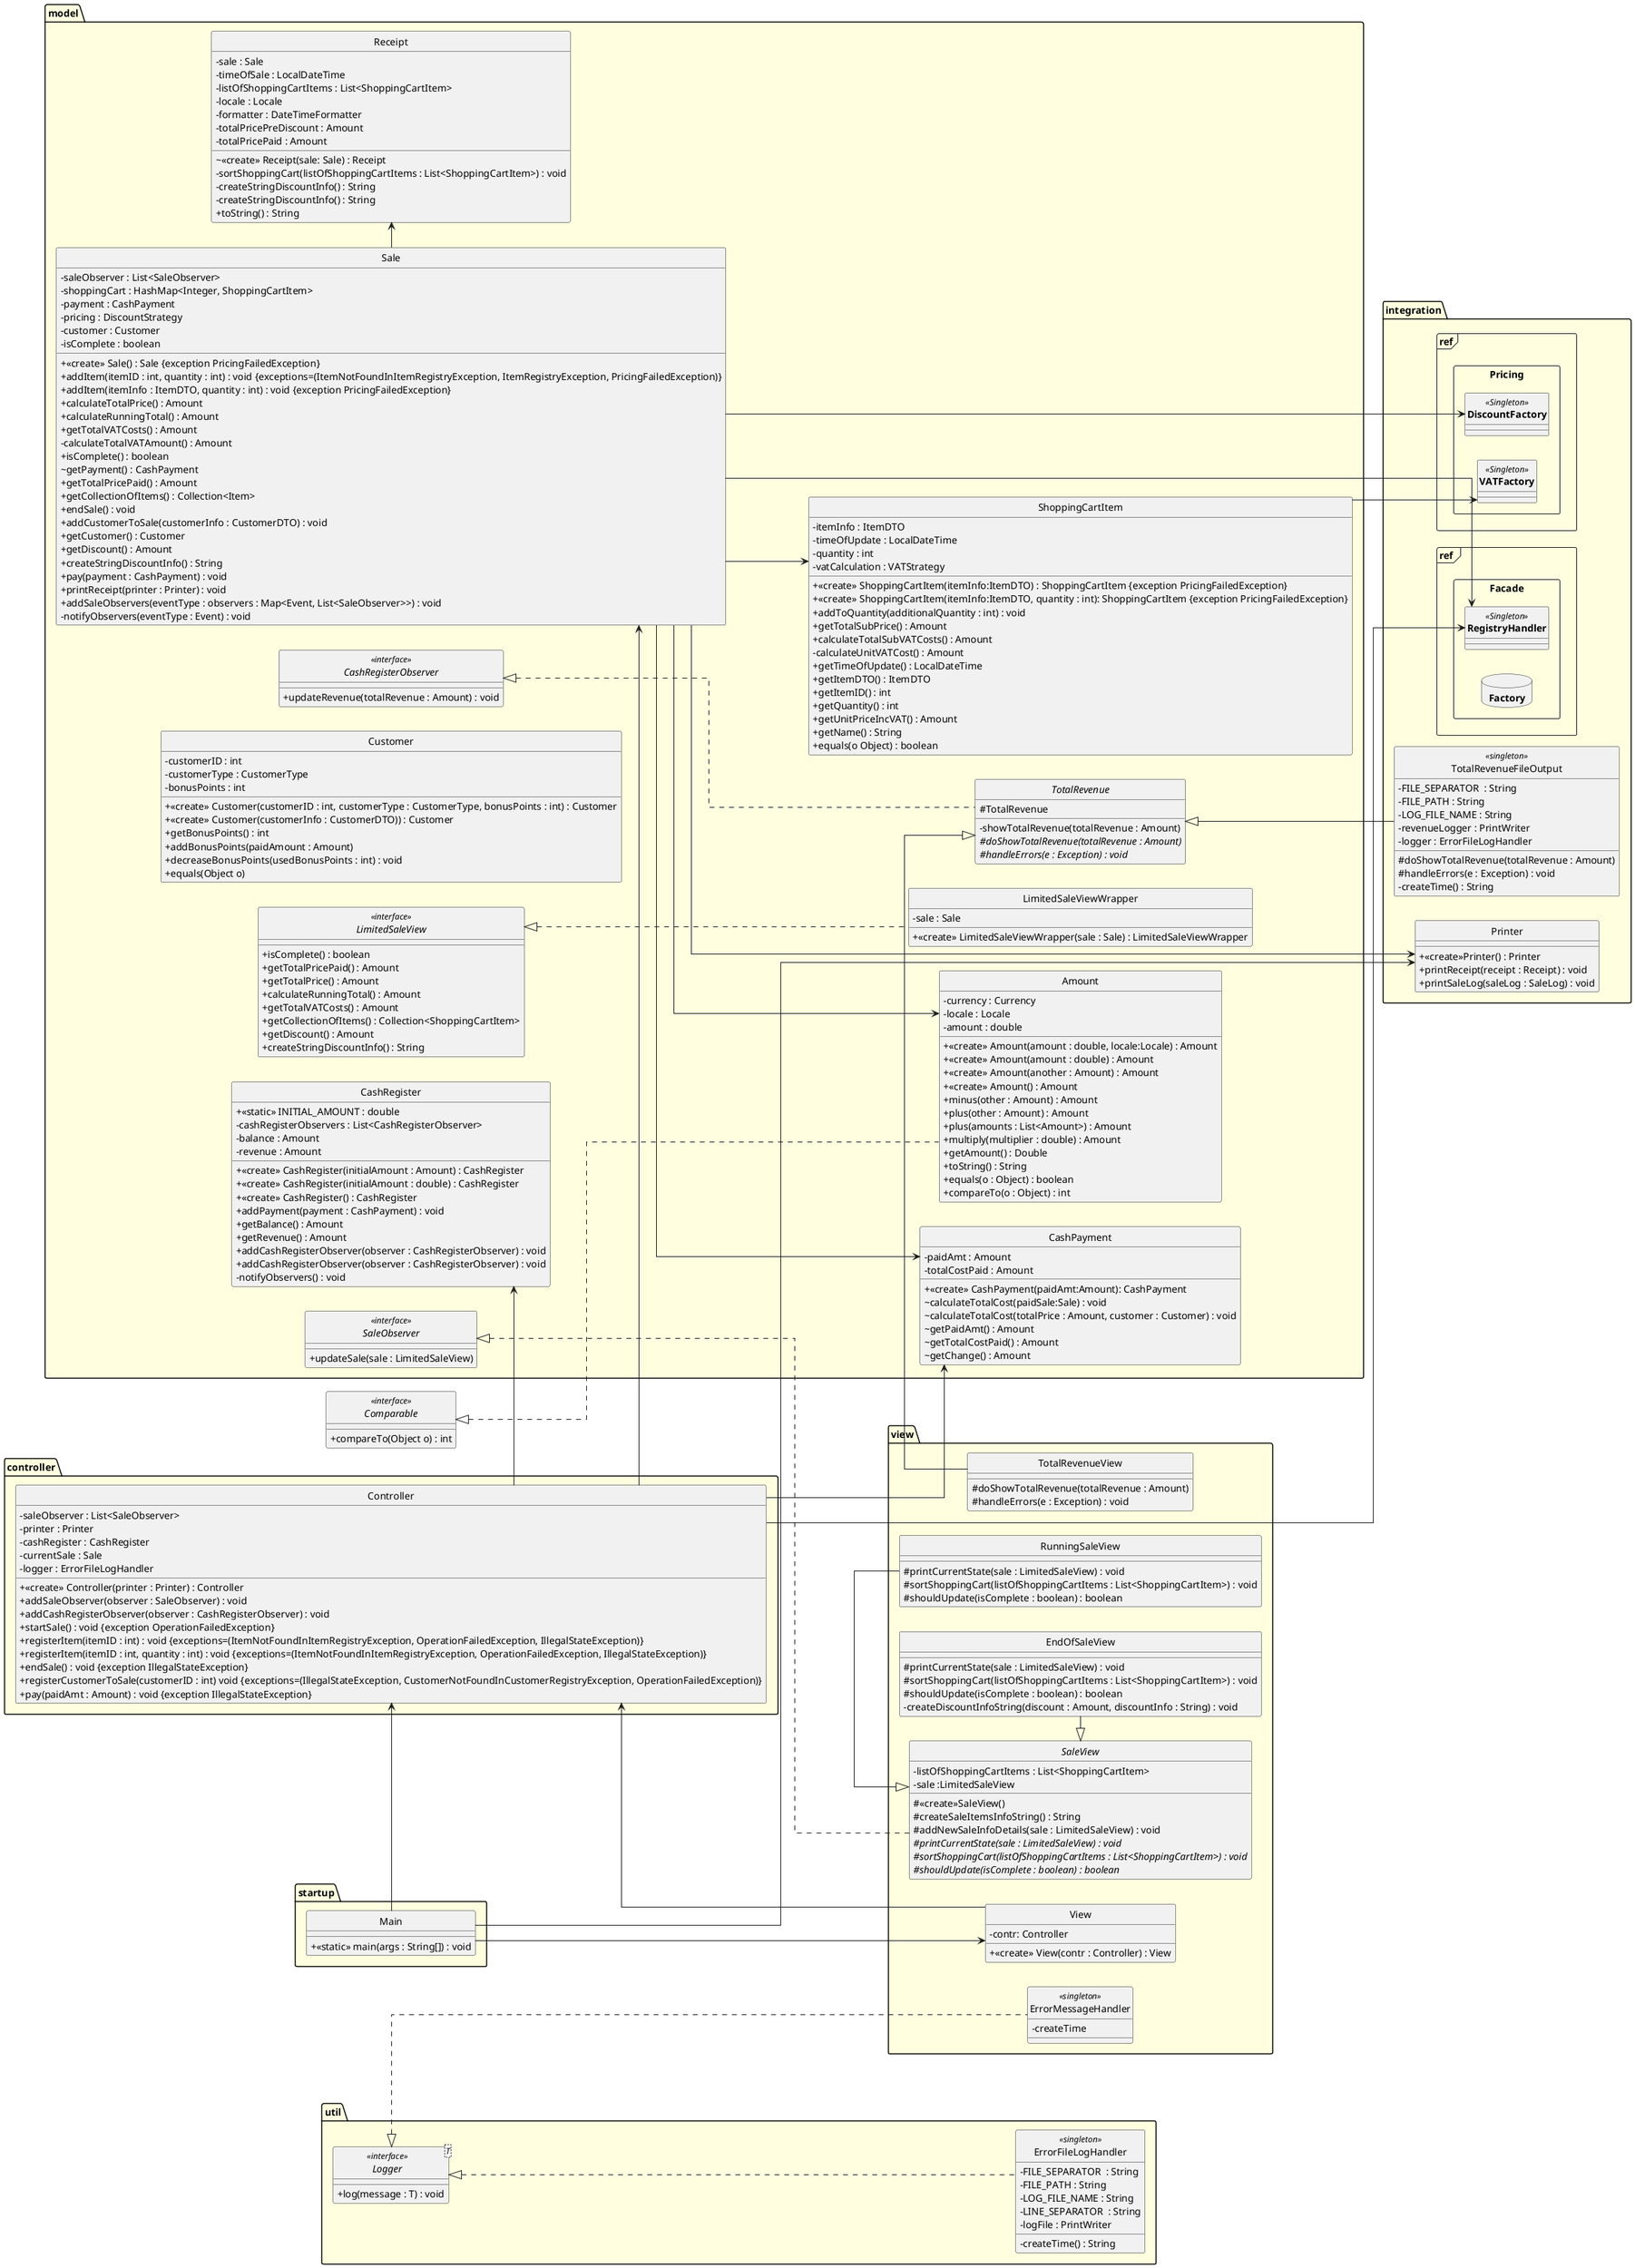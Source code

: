 @startuml
hide circle
skinparam linetype ortho
skinparam package {
    BackgroundColor LightYellow
}
'top to bottom direction
left to right direction
skinparam ClassAttributeIconSize 0
interface Comparable <<interface>> {
    + compareTo(Object o) : int
    }

package startup {
    class Main{
        + <<static>> main(args : String[]) : void
    }
}
package model {
    class Sale{
        - saleObserver : List<SaleObserver>
        - shoppingCart : HashMap<Integer, ShoppingCartItem>
'        - shoppingCart : Map<Integer, ShoppingCartItem>
        - payment : CashPayment
        - pricing : DiscountStrategy
        - customer : Customer
        - isComplete : boolean
        + <<create>> Sale() : Sale {exception PricingFailedException}
        + addItem(itemID : int, quantity : int) : void {exceptions=(ItemNotFoundInItemRegistryException, ItemRegistryException, PricingFailedException)}
        + addItem(itemInfo : ItemDTO, quantity : int) : void {exception PricingFailedException}
        + calculateTotalPrice() : Amount
        + calculateRunningTotal() : Amount
        + getTotalVATCosts() : Amount
        - calculateTotalVATAmount() : Amount
        + isComplete() : boolean
        ~ getPayment() : CashPayment
        + getTotalPricePaid() : Amount
        + getCollectionOfItems() : Collection<Item>
        + endSale() : void
        + addCustomerToSale(customerInfo : CustomerDTO) : void
        + getCustomer() : Customer
        + getDiscount() : Amount
        + createStringDiscountInfo() : String
        + pay(payment : CashPayment) : void
        + printReceipt(printer : Printer) : void
        + addSaleObservers(eventType : observers : Map<Event, List<SaleObserver>>) : void
        - notifyObservers(eventType : Event) : void
    }
    class ShoppingCartItem{
        - itemInfo : ItemDTO
        - timeOfUpdate : LocalDateTime
        - quantity : int
        - vatCalculation : VATStrategy
        + <<create>> ShoppingCartItem(itemInfo:ItemDTO) : ShoppingCartItem {exception PricingFailedException}
        + <<create>> ShoppingCartItem(itemInfo:ItemDTO, quantity : int): ShoppingCartItem {exception PricingFailedException}
        + addToQuantity(additionalQuantity : int) : void
        + getTotalSubPrice() : Amount
        + calculateTotalSubVATCosts() : Amount
        - calculateUnitVATCost() : Amount
        + getTimeOfUpdate() : LocalDateTime
        + getItemDTO() : ItemDTO
        + getItemID() : int
        + getQuantity() : int
        + getUnitPriceIncVAT() : Amount
        + getName() : String
        + equals(o Object) : boolean
        }
    class CashPayment{
        - paidAmt : Amount
        - totalCostPaid : Amount
        + <<create>> CashPayment(paidAmt:Amount): CashPayment
        ~ calculateTotalCost(paidSale:Sale) : void
         ~ calculateTotalCost(totalPrice : Amount, customer : Customer) : void
        ~ getPaidAmt() : Amount
        ~ getTotalCostPaid() : Amount
        ~ getChange() : Amount
        }
    class CashRegister{
        + <<static>> INITIAL_AMOUNT : double
        - cashRegisterObservers : List<CashRegisterObserver>
        - balance : Amount
        - revenue : Amount
        + <<create>> CashRegister(initialAmount : Amount) : CashRegister
        + <<create>> CashRegister(initialAmount : double) : CashRegister
        + <<create>> CashRegister() : CashRegister
        + addPayment(payment : CashPayment) : void
        + getBalance() : Amount
        + getRevenue() : Amount
        + addCashRegisterObserver(observer : CashRegisterObserver) : void
        + addCashRegisterObserver(observer : CashRegisterObserver) : void
        - notifyObservers() : void
    }
    class Receipt{
        - sale : Sale
        - timeOfSale : LocalDateTime
        - listOfShoppingCartItems : List<ShoppingCartItem>
        - locale : Locale
        - formatter : DateTimeFormatter
        - totalPricePreDiscount : Amount
        - totalPricePaid : Amount
        ~ <<create>> Receipt(sale: Sale) : Receipt
        - sortShoppingCart(listOfShoppingCartItems : List<ShoppingCartItem>) : void
        - createStringDiscountInfo() : String
        - createStringDiscountInfo() : String
        + toString() : String
    }
     class Amount{
        - currency : Currency
        - locale : Locale
        - amount : double
        + <<create>> Amount(amount : double, locale:Locale) : Amount
        + <<create>> Amount(amount : double) : Amount
        + <<create>> Amount(another : Amount) : Amount
        + <<create>> Amount() : Amount
        + minus(other : Amount) : Amount
        + plus(other : Amount) : Amount
        + plus(amounts : List<Amount>) : Amount
        + multiply(multiplier : double) : Amount
        + getAmount() : Double
        + toString() : String
        + equals(o : Object) : boolean
        + compareTo(o : Object) : int
    }
    class Customer {
        - customerID : int
        - customerType : CustomerType
        - bonusPoints : int
        + <<create>> Customer(customerID : int, customerType : CustomerType, bonusPoints : int) : Customer
        + <<create>> Customer(customerInfo : CustomerDTO)) : Customer
        + getBonusPoints() : int
        + addBonusPoints(paidAmount : Amount)
        + decreaseBonusPoints(usedBonusPoints : int) : void
        + equals(Object o)
    }
    interface SaleObserver <<interface>> {
        + updateSale(sale : LimitedSaleView)
    }
    interface CashRegisterObserver <<interface>> {
        + updateRevenue(totalRevenue : Amount) : void
    }
    interface LimitedSaleView <<interface>> {
        + isComplete() : boolean
        + getTotalPricePaid() : Amount
        + getTotalPrice() : Amount
        + calculateRunningTotal() : Amount
        + getTotalVATCosts() : Amount
        + getCollectionOfItems() : Collection<ShoppingCartItem>
        + getDiscount() : Amount
        + createStringDiscountInfo() : String
    }
    class LimitedSaleViewWrapper {
        - sale : Sale
        + <<create>> LimitedSaleViewWrapper(sale : Sale) : LimitedSaleViewWrapper
    }
    abstract class TotalRevenue {
        - showTotalRevenue(totalRevenue : Amount)
        # TotalRevenue
        # {abstract} doShowTotalRevenue(totalRevenue : Amount)
        # {abstract} handleErrors(e : Exception) : void
    }
}
package view {
    class EndOfSaleView {
        # printCurrentState(sale : LimitedSaleView) : void
        # sortShoppingCart(listOfShoppingCartItems : List<ShoppingCartItem>) : void
        # shouldUpdate(isComplete : boolean) : boolean
        - createDiscountInfoString(discount : Amount, discountInfo : String) : void
    }
    class ErrorMessageHandler <<singleton>>{
        - createTime
    }
    class View {
        - contr: Controller
        + <<create>> View(contr : Controller) : View
    }
    abstract class SaleView {
        - listOfShoppingCartItems : List<ShoppingCartItem>
        - sale :LimitedSaleView
        # <<create>>SaleView()
        # createSaleItemsInfoString() : String
        # addNewSaleInfoDetails(sale : LimitedSaleView) : void
        # {abstract} printCurrentState(sale : LimitedSaleView) : void
        # {abstract} sortShoppingCart(listOfShoppingCartItems : List<ShoppingCartItem>) : void
        # {abstract} shouldUpdate(isComplete : boolean) : boolean
    }
    class RunningSaleView {
        # printCurrentState(sale : LimitedSaleView) : void
        # sortShoppingCart(listOfShoppingCartItems : List<ShoppingCartItem>) : void
        # shouldUpdate(isComplete : boolean) : boolean
    }
    class TotalRevenueView {
        # doShowTotalRevenue(totalRevenue : Amount)
        # handleErrors(e : Exception) : void
    }
}

package controller {
    class Controller{
        - saleObserver : List<SaleObserver>
        - printer : Printer
        - cashRegister : CashRegister
        - currentSale : Sale
        - logger : ErrorFileLogHandler
        + <<create>> Controller(printer : Printer) : Controller
        + addSaleObserver(observer : SaleObserver) : void
        + addCashRegisterObserver(observer : CashRegisterObserver) : void
        + startSale() : void {exception OperationFailedException}
        + registerItem(itemID : int) : void {exceptions=(ItemNotFoundInItemRegistryException, OperationFailedException, IllegalStateException)}
        + registerItem(itemID : int, quantity : int) : void {exceptions=(ItemNotFoundInItemRegistryException, OperationFailedException, IllegalStateException)}
        + endSale() : void {exception IllegalStateException}
        + registerCustomerToSale(customerID : int) void {exceptions=(IllegalStateException, CustomerNotFoundInCustomerRegistryException, OperationFailedException)}
        + pay(paidAmt : Amount) : void {exception IllegalStateException}
    }
}
package integration {
    package "**ref**" <<Frame>>{
        package **Pricing** <<Rectangle>> {
            class "**DiscountFactory**" as DiscountFactory <<Singleton>>{
            }
            class "**VATFactory**" as VATFactory <<Singleton>> {
            }
       }
    }
    package "**ref **" <<Frame>> {
        package **Facade** <<Rectangle>> {
            class "**RegistryHandler**" as RegistryHandler <<Singleton>>{
            }
            package **Factory** <<Database>>{
            }
        }
    }
    class Printer{
        + <<create>>Printer() : Printer
        + printReceipt(receipt : Receipt) : void
         + printSaleLog(saleLog : SaleLog) : void
    }
    class TotalRevenueFileOutput <<singleton>> {
        - FILE_SEPARATOR  : String
        - FILE_PATH : String
        - LOG_FILE_NAME : String
        - revenueLogger : PrintWriter
        - logger : ErrorFileLogHandler
        # doShowTotalRevenue(totalRevenue : Amount)
        # handleErrors(e : Exception) : void
        - createTime() : String
        }
}
package util{
    class ErrorFileLogHandler <<singleton>>{
        - FILE_SEPARATOR  : String
        - FILE_PATH : String
        - LOG_FILE_NAME : String
        - LINE_SEPARATOR  : String
        - logFile : PrintWriter
        - createTime() : String
    }
     interface Logger <T><<interface>> {
        + log(message : T) : void
    }
}

'interfaces
CashRegisterObserver <|-[dashed]- TotalRevenue
TotalRevenue <|- TotalRevenueView
TotalRevenue <|- TotalRevenueFileOutput

SaleObserver <|-[dashed]- SaleView
SaleView <|- EndOfSaleView
SaleView <|- RunningSaleView

Logger <|-[dashed]- ErrorFileLogHandler
Logger <|-[dashed]- ErrorMessageHandler

LimitedSaleView <|-[dashed]- LimitedSaleViewWrapper

Comparable <|-[dashed]- Amount

'Dependencies
Main ---> View
Main -up-> Controller
Main ---> Printer

View -right-> Controller

Controller -right-> CashRegister
Controller -right-> RegistryHandler
Controller -right-> Sale
Controller -right-> CashPayment

Sale --> RegistryHandler
Sale --> DiscountFactory
Sale --> CashPayment
Sale -> Receipt
Sale --> Printer
Sale --> ShoppingCartItem
Sale --> Amount

ShoppingCartItem --> VATFactory
@enduml
@startuml
hide circle
skinparam linetype ortho
skinparam package {
    BackgroundColor LightYellow
}
'top to bottom direction
left to right direction
skinparam ClassAttributeIconSize 0
mainframe **cd** Pricing

package itegration.pricing {
    enum "//<<enumeration>>//\nCustomerType" as CustomerType {
        STUDENT,
        MEMBER
    }
    class DiscountFactory <<singleton>> {
        - {static} DISCOUNT_CLASS_NAME_KEY : String
        + getDiscountStrategy() : DiscountStrategy
        - createComposite(classNames : String[]
        - instantiateDiscountStrategy(className : String) : DiscountStrategy
    }
     interface DiscountStrategy <<interface>>{
        + getTotal(sale : Sale) : Amount
        + getDiscount() : Amount
    }
     class CompositeDiscountStrategy {
        - discountStrategies : List<DiscountStrategy>
        - usedDiscountStrategy : DiscountStrategy
        ~ <<create>> CompositeDiscountStrategy() : CompositeDiscountStrategy
        + addDiscountStrategy(discountStrategy : DiscountStrategy)
        + toString()
    }
     class MemberDiscount {
        - discountRate : double
        - discountAmount : Amount
        + toString() : String
    }
    class StudentDiscount {
        - discountRate : double
        - discountAmount : Amount
        + toString() : String
    }
    class Promotion {
        - threshold : Amount
        - bonusCheck : Amount
        - discountAmount : Amount
        - toString() : String
    }
    Together {
    class VATFactory <<singleton>> {
        - {static} VAT_CLASS_NAME_KEY : String
        + getDefaultVATStrategy() : DiscountStrategy
        - instantiateVATStrategy(className : String) : DiscountStrategy
    }
    interface VATStrategy <<interface>> {
        + calculateVATForItem(item : ShoppingCartItem) : Amount
    }
    class SwedishVAT {
        - getVATRate(vatGroupCode : int): double
    }
    }
}
class ReflectiveOperationException {
        ClassNotFoundException \n | NoSuchMethodException \n | InvocationTargetException \n | InstantiationException \n | IllegalAccessException

}

'interfaces
VATStrategy <|-[dashed]- SwedishVAT
DiscountStrategy <|-[dashed]- CompositeDiscountStrategy
DiscountStrategy <|-[dashed]- StudentDiscount
DiscountStrategy <|-[dashed]- Promotion
DiscountStrategy <|-[dashed]- MemberDiscount

'relations
DiscountFactory -down-> ReflectiveOperationException : Throws
VATFactory ---> ReflectiveOperationException : Throws
@enduml
@startuml
hide circle
skinparam linetype ortho
skinparam package {
    BackgroundColor LightYellow
}
'top to bottom direction
left to right direction
skinparam ClassAttributeIconSize 0

mainframe **cd** Facade
'     TODO: Go through all the dB singletons. Are they correct? Is the UML updated?
package integration {
    interface IRegistryFactory <<interface>> {
       + getDefaultItemRegister() : ItemRegistry {exceptions=(ClassNotFoundException, InvocationTargetException, NoSuchMethodException, InstantiationException, IllegalAccessException)}
       + getDefaultCustomerRegister() : CustomerRegistry {exceptions=(ClassNotFoundException, InvocationTargetException, NoSuchMethodException, InstantiationException, IllegalAccessException)}
       + getDefaultAccountingSystem() : AccountingSystem {exceptions=(ClassNotFoundException, InvocationTargetException, NoSuchMethodException, InstantiationException, IllegalAccessException)}
    }

    class FlatFileDatabaseFactory <<singleton>> {
        - ACCOUNTING_CLASS_NAME_KEY : String
        - CUSTOMER_CLASS_NAME_KEY : String
        - INVENTORY_CLASS_NAME_KEY : String
    }

    class RegistryHandler <<singleton>> {
        - accountingSystem : AccountingSystem
        - customerRegister : CustomerRegistry
        - itemRegistry : ItemRegistry
        - saleLog : SaleLog
        + updateRegistries(closedSale : Sale) : void
        + updateAccountingSystem(closedSale : Sale) : void
        + updateCustomerRegistry(closedSale : Sale) : void
        + updateItemRegistry(closedSale : Sale) : void
        + logSale(closedSale : Sale) : void
        + getCustomerInfo(customerID : int) : CustomerDTO {exception CustomerNotFoundInCustomerRegistryException}
        + getItemInfo(itemID : int) : ItemDTO {exception ItemNotFoundInItemRegistryException}
        + findSaleByCustomerID(customerID : int) : List<Sale>
    }

    interface AccountingSystem<T> <<interface>> {
        + updateRegistry(closedSale : Sale) : void {exception} {exception AccountingSystemException}
    }
    interface CustomerRegistry<T> <<interface>> {
        + getDataInfo(dataID T) : CustomerDTO {exceptions=(CustomerNotFoundInCustomerRegistryException, CustomerRegistryException)}
        + updateRegistry(closedSale : Sale) : void {exception CustomerRegistryException}
    }
    interface ItemRegistry<T> <<interface>> {
        + getDataInfo(dataID T) : ItemDTO {exceptions=(ItemNotFoundInItemRegistryException, ItemRegistryException)}
        + updateRegistry(closedSale : Sale) : void {exception ItemRegistryException}
    }

    '     TODO Se över hela upplägget. Records och dylikt
    class AccountingSystemFlatFileDB <<singleton>>{
        - {static} CSV_DELIMITER : String
        - FILE_PATH_KEY : String
        - FLAT_FILE_DB_NAME _KEY: String
        - flatFileDb : File
        - recordHeader : string
        - records : Map<LocalDateTime, Record>
    '        - records : HashMap<LocalDateTime, Record>
        - timeOfUpdate : LocalTime
        - totalRevenue : Amount
        - totalVatCosts : Amount
        - totalDiscounts : Amount
        - addRecordDataFromDb() : void {exception AccountingSystemException}
        - updateDatabase() : void {exception AccountingSystemException}
    }
    '        note bottom : Record is a nested class
        class Record {
            - timeOfUpdate : LocalTime
            - totalAmount : Amount
            - totalVatAmount : Amount
            - discounts : Amount
            + <<create>>Record(timeOfUpdate : LocalTime, totalAmount : Amount, totalVatAmount : Amount, discounts : Amount)
            + toString() : String
        }

    class CustomerRegistryFlatFileDB <<singleton>> {
        - {static} CSV_DELIMITER : String
        - FILE_PATH_KEY : String
        - FLAT_FILE_DB_NAME _KEY: String
        - DATABASE_NOT_FOUND : int
        - flatFileDb : File
        - recordHeader : string
        - customerTable : Map<Integer, CustomerData>
    '        - customerTable : HashMap<Integer, CustomerData>
        - addCustomerData() : void {exception CustomerRegistryException}
        - updateDatabase() :void {exception CustomerRegistryException}
    }
    '        note bottom : CustomerData is a nested class
    class CustomerData {
        - customerID : int
        - customerType : CustomerType
        - bonusPoints : int
        + <<create>>CustomerData(customerID : int, customerType : CustomerType, bonusPoints : int)
        + toString() : String
    }

    class ItemRegistryFlatFileDB <<singleton>> {
        - {static} CSV_DELIMITER : String
        - FILE_PATH_KEY : String
        - FLAT_FILE_DB_NAME _KEY: String
        - DATABASE_NOT_FOUND : int
        - flatFileDb : File
        - recordHeader : string
        - inventoryTable : Map<Integer, ItemData>
    '        - inventoryTable : HashMap<Integer, ItemData>
        - addItemData() : void {exception ItemRegistryException}
        - updateDatabase() : void {exception ItemRegistryException}
    }
    '        note bottom : ItemData is a nested class
    class ItemData {
        - articleNo : int
        - name : String
        - description : String
        - price : Amount
        - vatGroupCode : int
        - inStore : int
        - sold : int
        + <<create>>ItemData(articleNo : int, name : String, \n description : String, price : Amount, vatGroupCode : int, \ninStore : int, sold : int)
        + toString() : String
    }

    class SaleLog{
        + sales : List<Sale>
        ~<<create>>SaleLog() : SaleLog
        ~ logSale(sale : Sale) : void
        ~ findSaleByCustomerID(customerID : int) : List<Sale>
    }
}

'interfaces
IRegistryFactory <|-[dashed]- FlatFileDatabaseFactory

AccountingSystem <|-[dashed]- AccountingSystemFlatFileDB
CustomerRegistry <|-[dashed]- CustomerRegistryFlatFileDB
ItemRegistry <|-[dashed]- ItemRegistryFlatFileDB

'Nested classes
ItemData +-- ItemRegistryFlatFileDB
CustomerData +-- CustomerRegistryFlatFileDB
Record +-- AccountingSystemFlatFileDB

'Dependencies
RegistryHandler --> CustomerRegistryFlatFileDB
RegistryHandler --> AccountingSystemFlatFileDB
RegistryHandler --> ItemRegistryFlatFileDB
RegistryHandler --> SaleLog

@enduml
@startuml
'title DTO
' //TODO Ska vi ha en customerDTO och customerDb?
' //TODO Ska DTO:erna flyttas till CD?
hide circle
skinparam ClassAttributeIconSize 0
skinparam linetype ortho
skinparam package {
    BackgroundColor LightYellow
}
package instegration {
    package dto {
        class ItemDTO{
            - itemId : int
            - name : String
            - description : String
            - price : Amount
            - vat : VAT
            +<<create>> ItemDTO() : ItemDTO
            + equals(o : Object)
        }
        class CustomerDTO{
'            // TODO ska discount finnas med i SaleDTO?
            - customerID : int
            - customerType : CustomerType
            - bonusPoints : int
            +<<create>>DiscountDTO(customerID : int, customerType : CustomerType, bonusPoints : int) : DiscountDTO
            + equals(o : Object) : boolean
'        note bottom : Attributes TBD based on Discount Rules.
        }
    }
}
note top: getters, toString and equals are included as methods for all DTO attributes
@enduml

@startuml
skinparam style strictuml
hide unlinked
participant ": Main" as Main

participant "<<singleton>>\n: RegisterCreator" as registerCreator
participant "saleLog\n: SaleLog" as saleLog
participant "<<interface>>\n: AccountingSystem" as AccountingSystemFlatFileDB
participant "<<interface>>\n: CustomerRegistry" as CustomerRegistry
participant "<<interface>>\n: ItemRegistry" as ItemRegistryFlatFileDB

participant "view \n: View" as view
participant "<<singleton>>\nerrorMessageHandler\n: ErrormessageHandler" as errorMessageHandler
participant "contr\n: Controller" as contr
participant "saleObservers \n: List<SaleObserver>" as saleObservers
participant "cashRegister\n: CashRegister" as cashRegister
participant "printer\n: Printer" as printer
participant "<<singleton>>\nlogger \n: ErrorFileLogHandler" as logger
' user -> Main: main()
activate Main
create printer
autonumber 1
Main -[dashed]->> printer : <<create>>\nprinter = Printer() : Printer

autonumber 3
create contr
Main -[dashed]->> contr : <<create>>\ncontr =\nController(printer : Printer) : Controller
activate contr


create cashRegister
autonumber 3.1
contr -[dashed]->> cashRegister : <<create>>\n cashRegister = \nCashRegister(initialAmount: int) : CashRegister
autonumber 3.2
contr -> logger : logger =\n ErrorFileLogHandler.getInstance() : Logger
activate logger
deactivate logger
create saleObservers
autonumber 3.3
contr -[dashed]->> saleObservers : <<create>>\n observers =\nArrayList<SaleObserver>() : ArrayList
deactivate contr


autonumber 4
Main -> contr : addCashRegisterObserver(\n\tTotalRevenueFileOutput.getInstance() : CashRegisterObserver\n) : void
activate contr
autonumber 4.1
contr -> cashRegister : addCashRegisterObserver(\n\tobserver : CashRegisterObserver\n) : void
activate cashRegister
deactivate cashRegister

deactivate contr

create view
autonumber 5
Main -[dashed]->> view : <<create>>\n View(contr: Controller):View
activate view

autonumber 5.1
view -> contr : addSaleObserver(\n\tnew RunningSaleView() : SaleObserver\n) : void
activate contr
autonumber 5.1.1
contr -> saleObservers : add(saleObserver: SaleObserver) : boolean
activate saleObservers
deactivate saleObservers
deactivate contr
autonumber 5.2
view -> contr : addSaleObserver(\n\tnew EndOfSaleView() : SaleObserver\n) : void
activate contr
autonumber 5.2.1
contr -> saleObservers : add(saleObserver: SaleObserver) : boolean
activate saleObservers
deactivate saleObservers
deactivate contr
autonumber 5.3
view -> contr : addCashRegisterObserver(\n\tnew TotalRevenueView() : CashRegisterObserver\n) : void
activate contr
autonumber 5.3.1
contr -> cashRegister : addCashRegisterObserver(\n\tobserver : CashRegisterObserver\n) : void
activate cashRegister
deactivate cashRegister
deactivate contr
autonumber 5.4
view -> logger : logger =\nErrorFileLogHandler.getInstance() : Logger
activate logger
deactivate logger
autonumber 5.4
view -> errorMessageHandler : logger =\nErrorMessageHandler.getInstance() : Logger
activate errorMessageHandler
deactivate errorMessageHandler
deactivate view
deactivate Main
'TODO ska jag lägga till att view skapar observers?
'TODO ska jag lägga till att view anropar contr för alla RegisterObservers?
'TODO ska jag lägga till att view anropar contr för alla SaleObservers?

@enduml

@startuml
skinparam style strictuml

'autoactivate on 'TODO activationbars!!!!!!!
' actor user
hide unlinked
'title "startSale"
participant ":View" as View
participant "contr : Controller" as contr
participant "currentSale : Sale" as currentSale
participant ": DiscountFactory" as DiscountFactory
participant "saleObservers : List<SaleObserver>" as saleObservers

autonumber 1
View -> contr : startSale(): void
activate View
activate contr

autonumber 1.1
create currentSale
contr -[dashed]->> currentSale :  <<create>>\n currentSale = Sale() : Sale
activate currentSale
autonumber 1.1.1
create saleObservers
currentSale -[dashed]->> saleObservers : <<create>>\n observers =\nArrayList<SaleObserver>() : ArrayList
autonumber 1.1.2
currentSale -> DiscountFactory : <<static>>\n discountFactory = getInstance() : DiscountFactory
activate DiscountFactory
deactivate DiscountFactory
currentSale -> DiscountFactory : pricing = getDiscountStrategy() : DiscountStrategy

'Hur lägga till brytningen som Leif har i sitt exempel?
autonumber 1.1.3
activate DiscountFactory
autonumber stop
currentSale <<- DiscountFactory : <<exception>>\nClassNotFoundException
currentSale <<- DiscountFactory : <<exception>>\nInvocationTargetException
currentSale <<- DiscountFactory : <<exception>>\nNoSuchMethodException
currentSale <<- DiscountFactory : <<exception>>\nInstantiationException
currentSale <<- DiscountFactory : <<exception>>\nIllegalAccessException
deactivate DiscountFactory
contr <<- currentSale : <<exception>>\nOperationFailedException
deactivate currentSale
View <<- contr : <<exception>>\nOperationFailedException
autonumber 1.2
contr -> currentSale : addAllSaleObservers(saleObservers : List<SaleObserver>) : void
activate currentSale
autonumber 1.2.1
currentSale -> saleObservers : addAll(observers : List<SaleObserver>) : void
activate saleObservers
deactivate saleObservers
deactivate currentSale

deactivate contr
deactivate View

autonumber stop
@enduml

@startuml
skinparam style strictuml

'title registerItem
'REGISTERITEM
hide unlinked
participant ": View" as View
participant "contr\n: Controller" as contr
participant "currentSale\n: Sale" as currentSale
participant "shoppingCart\n: Map<Integer, ShoppingCartItem>" as shoppingCart
participant ": RegistryHandler" as RegistryHandler
'interface ": ItemRegistry" as ItemRegistry
participant "<<interface>>\n: ItemRegistry" as ItemRegistry
participant "existingShoppingCartItem \n: ShoppingCartItem" as oldItem
participant "newShoppingCartItem\n: ShoppingCartItem" as newItem

loop moreItems
'[validIdentifier]
    alt singleItem
        autonumber 1
        View -> contr : registerItem(itemID:int) : void
        activate View
        activate contr
        autonumber 1.1
        contr -> contr : registerItem(itemID:int, 1 : int) : void
        activate contr
        deactivate contr
        deactivate contr

   else else
        autonumber 1
        View -> contr : registerItem(itemID:int, quantity:int) : void
        activate contr
   end
        autonumber 1.2
        contr -> currentSale : addItem(itemID : int, quantity:int) : void
        activate currentSale
            autonumber 1.2.1
            currentSale -> shoppingCart : existingShoppingCartItem = \nget.(itemID : int) : ShoppingCartItem
                activate shoppingCart
                deactivate shoppingCart
            alt existingShoppingCartItem != null
                autonumber 1.2.2
                currentSale -> oldItem : addToQuantity(quantity : int) : void
            ref over currentSale : \t\t Notify Sale Observers
                activate oldItem
                deactivate oldItem
            else
            ref over currentSale : \t\t Item not found in Shopping Cart

'        activate currentSale
                autonumber stop
                    contr <<- currentSale : <<exception>>\nItemNotFoundInItemRegistryException
                    contr <<- currentSale : <<exception>>\nItemRegistryException
                    ref over contr : \t\tNotify Developer

             end
'            autonumber 1.2.3
'            currentSale -> currentSale
'            activate currentSale
'            deactivate currentSale
            deactivate currentSale
                autonumber stop
                    View <<- contr : <<exception>>\nItemNotFoundInInRegistryException
                    ref over View : \t Notify User & Developer
                    View <<- contr : <<exception>>\nOperationFailedException
                    ref over View : \tNotify User
        autonumber stop

        deactivate contr
        deactivate View
end

autonumber stop
@enduml
@startuml
skinparam style strictuml
hide unlinked
participant ": View" as View
participant "contr\n: Controller" as contr
participant "currentSale\n: Sale" as currentSale
participant "shoppingCart\n: Map<Integer, ShoppingCartItem>" as shoppingCart
participant ": RegistryHandler" as RegistryHandler
'interface ": ItemRegistry" as ItemRegistry
participant "<<interface>>\n: ItemRegistry" as ItemRegistry
participant "existingShoppingCartItem \n: ShoppingCartItem" as oldItem
participant "newShoppingCartItem\n: ShoppingCartItem" as newItem
mainframe **sd** Item not found in Shopping Cart
                activate currentSale
                autonumber 1
                currentSale -> RegistryHandler : itemInfo = RegistryHandler\n\t\t.getInstance()\n\t\t.getItemInfo(itemID : int) : ItemDTO
'                activate currentSale
                ref over RegistryHandler, ItemRegistry
                    Database call
                end ref
                activate RegistryHandler
                autonumber stop
                currentSale <<- RegistryHandler : <<exception>>\nItemNotFoundInItemRegistryException
                currentSale <<- RegistryHandler : <<exception>>\nItemRegistryException
                deactivate RegistryHandler

                autonumber 1.2
                currentSale -> currentSale : addItem(itemInfo : ItemDTO, quantity : int) : void
                activate currentSale
                autonumber 1.2.1
                create newItem
                currentSale -[dashed]->> newItem : <<create>> \n newShoppingCartItem = \n ShoppingCartItem(itemInfo : ItemDTO, quantity : int) : ShoppingCartItem
                activate newItem
                ref over newItem : \t\t\tVAT Strategy
                autonumber stop
                 currentSale <<- newItem : <<exception>>\nPricingFailedException
                deactivate newItem
                currentSale -> shoppingCart : put(\n\titem.itemID():int, \n\tnewShoppingCartItem : ShoppingCartItem\n) : ShoppingCartItem
                activate shoppingCart
                deactivate shoppingCart
            ref over currentSale : \t\t Notify Sale Observers
@enduml
@startuml

skinparam style strictuml
mainframe **sd** Notify Sale Observers
participant ": Sale" as Sale
participant "<<interface>>\n: LimitedSaleView" as LimitedSaleView
participant "saleObservers : List<SaleObserver>" as saleObservers

-> Sale : [some sale update]
activate Sale
Sale -> Sale : notifyObservers() : void
activate Sale
create LimitedSaleView
Sale -[dashed]->> LimitedSaleView : <<create>>\n limitedSaleView = LimitedSaleViewWrapper(sale : Sale) : LimitedSaleViewWrapper
loop for each SaleObserver in saleObservers
    Sale -> saleObservers : updateSale(limitedSaleView : LimitedSaleView) : void
    activate saleObservers
    deactivate saleObservers
end loop

@enduml
@startuml
skinparam style strictuml

mainframe **sd** Notify User \l**sd** Notify Developer \l**sd** Notify User & Developer
participant ": Controller" as Controller
participant ": View" as View
participant "errorMessageHandler\n: ErrormessageHandler" as errorMessageHandler
participant "logger \n: ErrorFileLogHandler" as logger
participant "logFile \n: PrintWriter" as logFile
participant "exception \n: Exception" as exception

group Notify User
-> View : catch
View -> errorMessageHandler : log(message : String) : void
activate View
activate errorMessageHandler
deactivate errorMessageHandler
deactivate View
end

group Notify Developer
-> Controller : catch
Controller -> logger : log(exception : Exception) : void
activate Controller
activate logger
logger -> logFile : println(logMsgBuilder : StringBuilder)
logger -> exception : printStackTrace(logFile : PrintWriter)
logger -> logFile : println(\n\tSystem.getProperty("file.separator"\n) : String)
deactivate logger
deactivate logger
deactivate Controller
end

group Notify User and Developer
-> View : catch
View -> View : writeToLogAndUI
activate View
View -> errorMessageHandler : log(message : String) : void
activate errorMessageHandler
deactivate errorMessageHandler

View -> logger : log(exception : Exception) : void
activate logger
logger -> logFile : println(logMsgBuilder : StringBuilder)
logger -> exception : printStackTrace(logFile : PrintWriter)
logger -> logFile : println(\n\tSystem.getProperty("file.separator"\n) : String)
deactivate logger
deactivate View

end

@enduml

@startuml
skinparam style strictuml
'title EndSale

participant ":View" as View
participant "contr:Controller" as contr
participant "currentSale:Sale" as currentSale

autonumber 1
View -> contr : endSale() : void
activate View
activate contr
autonumber 1.1
contr -> currentSale : endSale (): void
activate currentSale
            ref over currentSale
                Notify Sale Observers
            end ref
deactivate currentSale
deactivate contr
deactivate View

autonumber stop
@enduml

@startuml
skinparam style strictuml
'title registerCustomerToSale

participant ": View" as View
participant "contr : Controller" as contr
participant "currentSale : Sale" as currentSale
participant ": RegistryHandler" as RegistryHandler
participant ": CustomerRegistry" as CustomerRegistry
participant ": Customer" as customer

autonumber 1
View -> contr : registerCustomerToSale(customerID:int): void
activate View
activate contr
autonumber 1.1
                currentSale -> RegistryHandler : itemInfo = RegistryHandler\n\t\t.getInstance()\n\t\t.getItemInfo(itemID : int) : ItemDTO
'                activate currentSale
                ref over RegistryHandler, CustomerRegistry
                    Database call
                end ref
                activate RegistryHandler
autonumber stop
contr <<- RegistryHandler : <<exception>>\nCustomerNotFoundInCustomerRegistryException
View <<- contr : <<exception>>\nCustomerNotFoundInCustomerRegistryException
contr <<- RegistryHandler : <<exception>>\nCustomerRegistryException
deactivate RegistryHandler
View <<- contr : <<exception>>\nOperationFailedException
autonumber 1.2
contr -> currentSale : addCustomerToSale(\n\tcustomerInfo:CustomerDTO\n): void
activate currentSale
create customer
autonumber 1.2.1
currentSale -[dashed]-> customer : <<create>>\nCustomer(customerInfo : CustomerDTO) : Customer
activate customer
deactivate customer
deactivate customer

deactivate contr
deactivate View

autonumber stop
@enduml

@startuml
skinparam style strictuml
'title addPayment

'TODO: HÄR ÄR DU.
participant ": View" as View
participant "contr : Controller" as contr
participant "payment : CashPayment" as payment
participant "currentSale : Sale" as currentSale
participant "cashRegister : CashRegister" as cashRegister
participant "currentReceipt : Receipt" as currentReceipt
participant "printer : Printer" as printer

activate View
autonumber 1
View -> contr : pay(paidAmt : Amount) : void
activate contr
create payment
autonumber 1.1
contr -[dashed]->> payment : <<create>> \npayment = \nCashPayment(paidAmt:Amount) : CashPayment
autonumber 1.2
contr -> currentSale : pay(payment:CashPayment) : void
activate currentSale
ref over currentSale, payment
Pricing; discount and customer bonus points strategy
'TODO ref:
end
deactivate currentSale

deactivate currentSale
deactivate payment
deactivate currentSale
autonumber 1.3
contr -> cashRegister : addPayment (payment:CashPayment) : void
activate cashRegister
autonumber 1.3.1
cashRegister -> payment : getPaidAmt() : Amount
activate payment
deactivate payment
cashRegister -> payment : getChange() : Amount
activate payment
deactivate payment
cashRegister -> payment : getTotalCostPaid() : Amount
activate payment
deactivate payment
ref over cashRegister
Notify Cash Register Observers
end ref
deactivate cashRegister

ref over contr, currentSale
Log sale and update external systems
'TODO ref:
'participant "contr : Controller" as contr
'participant "currentSale : Sale" as currentSale
'participant "saleLog:SaleLog" as saleLog
'participant ": AccountingSystemFlatFileDB" as AccountingSystemFlatFileDB
'participant "customerRegistry : CustomerRegistry" as customerRegistry
'participant "itemRegistry : ItemRegistry" as itemRegistry
'autonumber 1.4
'contr -> saleLog:logSale(currentSale : Sale):void
'activate saleLog
'deactivate saleLog
'
'autonumber 1.5
'contr -> AccountingSystemFlatFileDB : updateToAccounting(currentSale : Sale): void
'activate AccountingSystemFlatFileDB
'autonumber 1.5.1
'AccountingSystemFlatFileDB -> AccountingSystemFlatFileDB : updateDatabase() :void
'activate AccountingSystemFlatFileDB
'deactivate AccountingSystemFlatFileDB
'deactivate AccountingSystemFlatFileDB
'
'autonumber 1.6
'contr -> customerRegistry : updateToAccounting(currentSale : Sale): void
'activate customerRegistry
'autonumber 1.6.1
'customerRegistry -> customerRegistry : updateDatabase() :void
'activate customerRegistry
'deactivate customerRegistry
'deactivate customerRegistry
'
'autonumber 1.7
'contr -> itemRegistry : updateRegistry(currentSale : Sale)
'activate itemRegistry
'autonumber 1.7.1
'itemRegistry -> itemRegistry : updateDatabase() :void
'activate itemRegistry
'deactivate itemRegistry
'deactivate itemRegistry
'deactivate currentSale
end ref
autonumber 1.4
contr -> currentSale : printReceipt(printer:Printer) : void
activate currentSale
create currentReceipt
autonumber 1.4.1
currentSale -[dashed]->> currentReceipt : <<create>>\n receipt = \n Receipt(sale:Sale) : Receipt
'activate currentReceipt
'deactivate currentReceipt
autonumber 1.4.2
currentSale -> printer :printReceipt(receipt:Receipt):void
activate printer
deactivate printer
deactivate currentSale
deactivate contr
deactivate View
autonumber stop

@enduml
@startuml
mainframe **sd** Pricing; discount and customer bonus points strategy
participant "currentSale : Sale" as currentSale
participant "payment : CashPayment" as payment
participant "pricing : CompositeDiscountStrategy" as pricing
participant "discountStrategies :\n List<DiscountStrategy>" as discountStrategies
participant "strategy : DiscountStrategy" as strategy
participant "customer : Customer" as customer

skinparam style strictuml

-> currentSale : pay(payment : CashPayment) : void
activate currentSale
currentSale -> payment : calculateTotalCost(currentSale : Sale) : void
activate payment
payment -> currentSale : totalCostPaid =\n getTotalPrice() : Amount
activate currentSale
currentSale -> pricing : getTotal(currentSale : Sale) : Amount
activate pricing
pricing -> currentSale : lowestTotalPrice =\n calculateRunningTotal() : Amount
activate currentSale
deactivate currentSale
loop i.hasNext
    pricing -> discountStrategies : strategy = i.next() : DiscountStrategy
    activate discountStrategies
    deactivate discountStrategies
    pricing -> strategy : total =\ngetTotal(currentSale)
    activate strategy
    deactivate strategy
    opt lowestTotalPrice > total
        pricing -> pricing : lowestTotalPrice = total
        pricing -> pricing : usedDiscountStrategy = strategy
    end opt
    deactivate pricing
end loop

payment -> currentSale : customer =\n getCustomer() : Customer
opt customer != null
payment ->  customer : addBonusPoints(totalCostPaid : Amount)
end opt
deactivate currentSale
@enduml
@startuml

skinparam style strictuml
mainframe **sd** Notify Cash Register Observers
participant ": CashRegister" as CashRegister
participant "cashRegisterObservers\n: List<CashRegisterObserver>" as cashRegisterObservers

-> CashRegister : addPayment()
activate CashRegister
CashRegister -> CashRegister : notifyObservers() : void
activate CashRegister
loop for each CashRegisterObserver in cashRegisterObservers
    CashRegister -> cashRegisterObservers : updateRevenue(revenue : Amount) : void
    activate cashRegisterObservers
    deactivate cashRegisterObservers
end loop

@enduml
